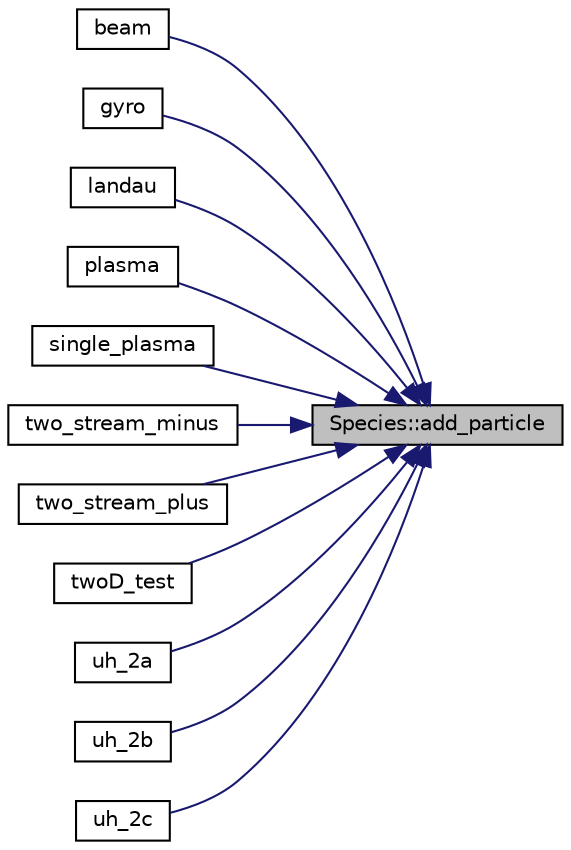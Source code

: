 digraph "Species::add_particle"
{
 // LATEX_PDF_SIZE
  edge [fontname="Helvetica",fontsize="10",labelfontname="Helvetica",labelfontsize="10"];
  node [fontname="Helvetica",fontsize="10",shape=record];
  rankdir="RL";
  Node1 [label="Species::add_particle",height=0.2,width=0.4,color="black", fillcolor="grey75", style="filled", fontcolor="black",tooltip="Adds a new particle to the species."];
  Node1 -> Node2 [dir="back",color="midnightblue",fontsize="10",style="solid",fontname="Helvetica"];
  Node2 [label="beam",height=0.2,width=0.4,color="black", fillcolor="white", style="filled",URL="$beam__plasma_8h.html#a224c24bcb46e67c959621b1352702e37",tooltip=" "];
  Node1 -> Node3 [dir="back",color="midnightblue",fontsize="10",style="solid",fontname="Helvetica"];
  Node3 [label="gyro",height=0.2,width=0.4,color="black", fillcolor="white", style="filled",URL="$gyro_8h.html#a94ef337e9e4123f522da797cd076e65b",tooltip=" "];
  Node1 -> Node4 [dir="back",color="midnightblue",fontsize="10",style="solid",fontname="Helvetica"];
  Node4 [label="landau",height=0.2,width=0.4,color="black", fillcolor="white", style="filled",URL="$landau_8h.html#a0330542d88e97da697e3cc903c16922d",tooltip=" "];
  Node1 -> Node5 [dir="back",color="midnightblue",fontsize="10",style="solid",fontname="Helvetica"];
  Node5 [label="plasma",height=0.2,width=0.4,color="black", fillcolor="white", style="filled",URL="$beam__plasma_8h.html#a23d0ff0d90ac7834dc53fef93285f02e",tooltip=" "];
  Node1 -> Node6 [dir="back",color="midnightblue",fontsize="10",style="solid",fontname="Helvetica"];
  Node6 [label="single_plasma",height=0.2,width=0.4,color="black", fillcolor="white", style="filled",URL="$beam__plasma_8h.html#a471b3be541f04a04a69cb2de235cb8d5",tooltip=" "];
  Node1 -> Node7 [dir="back",color="midnightblue",fontsize="10",style="solid",fontname="Helvetica"];
  Node7 [label="two_stream_minus",height=0.2,width=0.4,color="black", fillcolor="white", style="filled",URL="$two_d__test_8h.html#a5890d9f7091ea697adf479fd1d5e7972",tooltip=" "];
  Node1 -> Node8 [dir="back",color="midnightblue",fontsize="10",style="solid",fontname="Helvetica"];
  Node8 [label="two_stream_plus",height=0.2,width=0.4,color="black", fillcolor="white", style="filled",URL="$two__stream_8h.html#a7599c215e775b32e8f7e8e92687117b0",tooltip=" "];
  Node1 -> Node9 [dir="back",color="midnightblue",fontsize="10",style="solid",fontname="Helvetica"];
  Node9 [label="twoD_test",height=0.2,width=0.4,color="black", fillcolor="white", style="filled",URL="$two_d__test_8h.html#a171aec4023827d23ef9ff06c791a7aa7",tooltip=" "];
  Node1 -> Node10 [dir="back",color="midnightblue",fontsize="10",style="solid",fontname="Helvetica"];
  Node10 [label="uh_2a",height=0.2,width=0.4,color="black", fillcolor="white", style="filled",URL="$uh_8h.html#ac41a48955a449042caa49e30a550afe1",tooltip=" "];
  Node1 -> Node11 [dir="back",color="midnightblue",fontsize="10",style="solid",fontname="Helvetica"];
  Node11 [label="uh_2b",height=0.2,width=0.4,color="black", fillcolor="white", style="filled",URL="$uh_8h.html#a30d0b6740fcd741012af881d612304ff",tooltip=" "];
  Node1 -> Node12 [dir="back",color="midnightblue",fontsize="10",style="solid",fontname="Helvetica"];
  Node12 [label="uh_2c",height=0.2,width=0.4,color="black", fillcolor="white", style="filled",URL="$uh_8h.html#a3437df9ad8d480a2547c01d0154e7de0",tooltip=" "];
}
